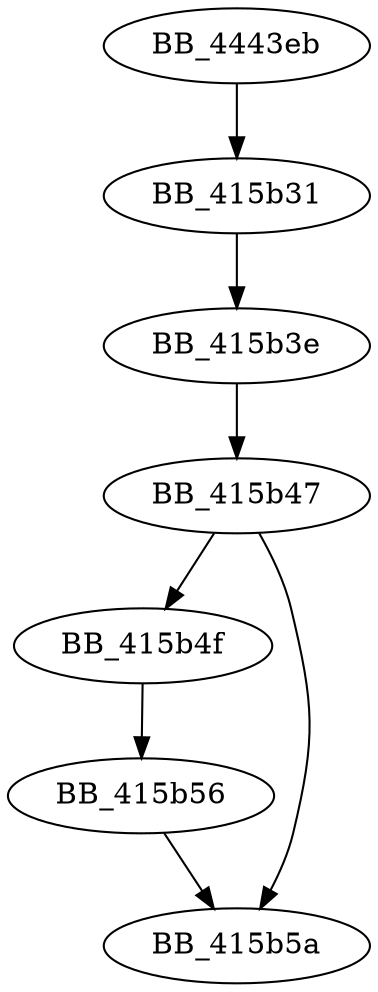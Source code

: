 DiGraph sub_4443EB{
BB_415b31->BB_415b3e
BB_415b3e->BB_415b47
BB_415b47->BB_415b4f
BB_415b47->BB_415b5a
BB_415b4f->BB_415b56
BB_415b56->BB_415b5a
BB_4443eb->BB_415b31
}
